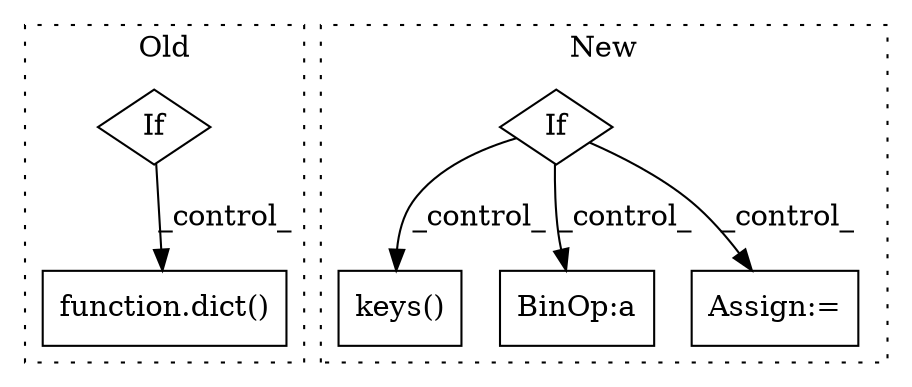 digraph G {
subgraph cluster0 {
1 [label="function.dict()" a="75" s="5119,5366" l="5,1" shape="box"];
4 [label="If" a="96" s="4163" l="3" shape="diamond"];
label = "Old";
style="dotted";
}
subgraph cluster1 {
2 [label="keys()" a="75" s="4113" l="28" shape="box"];
3 [label="If" a="96" s="3591" l="3" shape="diamond"];
5 [label="BinOp:a" a="82" s="3779" l="3" shape="box"];
6 [label="Assign:=" a="68" s="4236" l="3" shape="box"];
label = "New";
style="dotted";
}
3 -> 6 [label="_control_"];
3 -> 5 [label="_control_"];
3 -> 2 [label="_control_"];
4 -> 1 [label="_control_"];
}